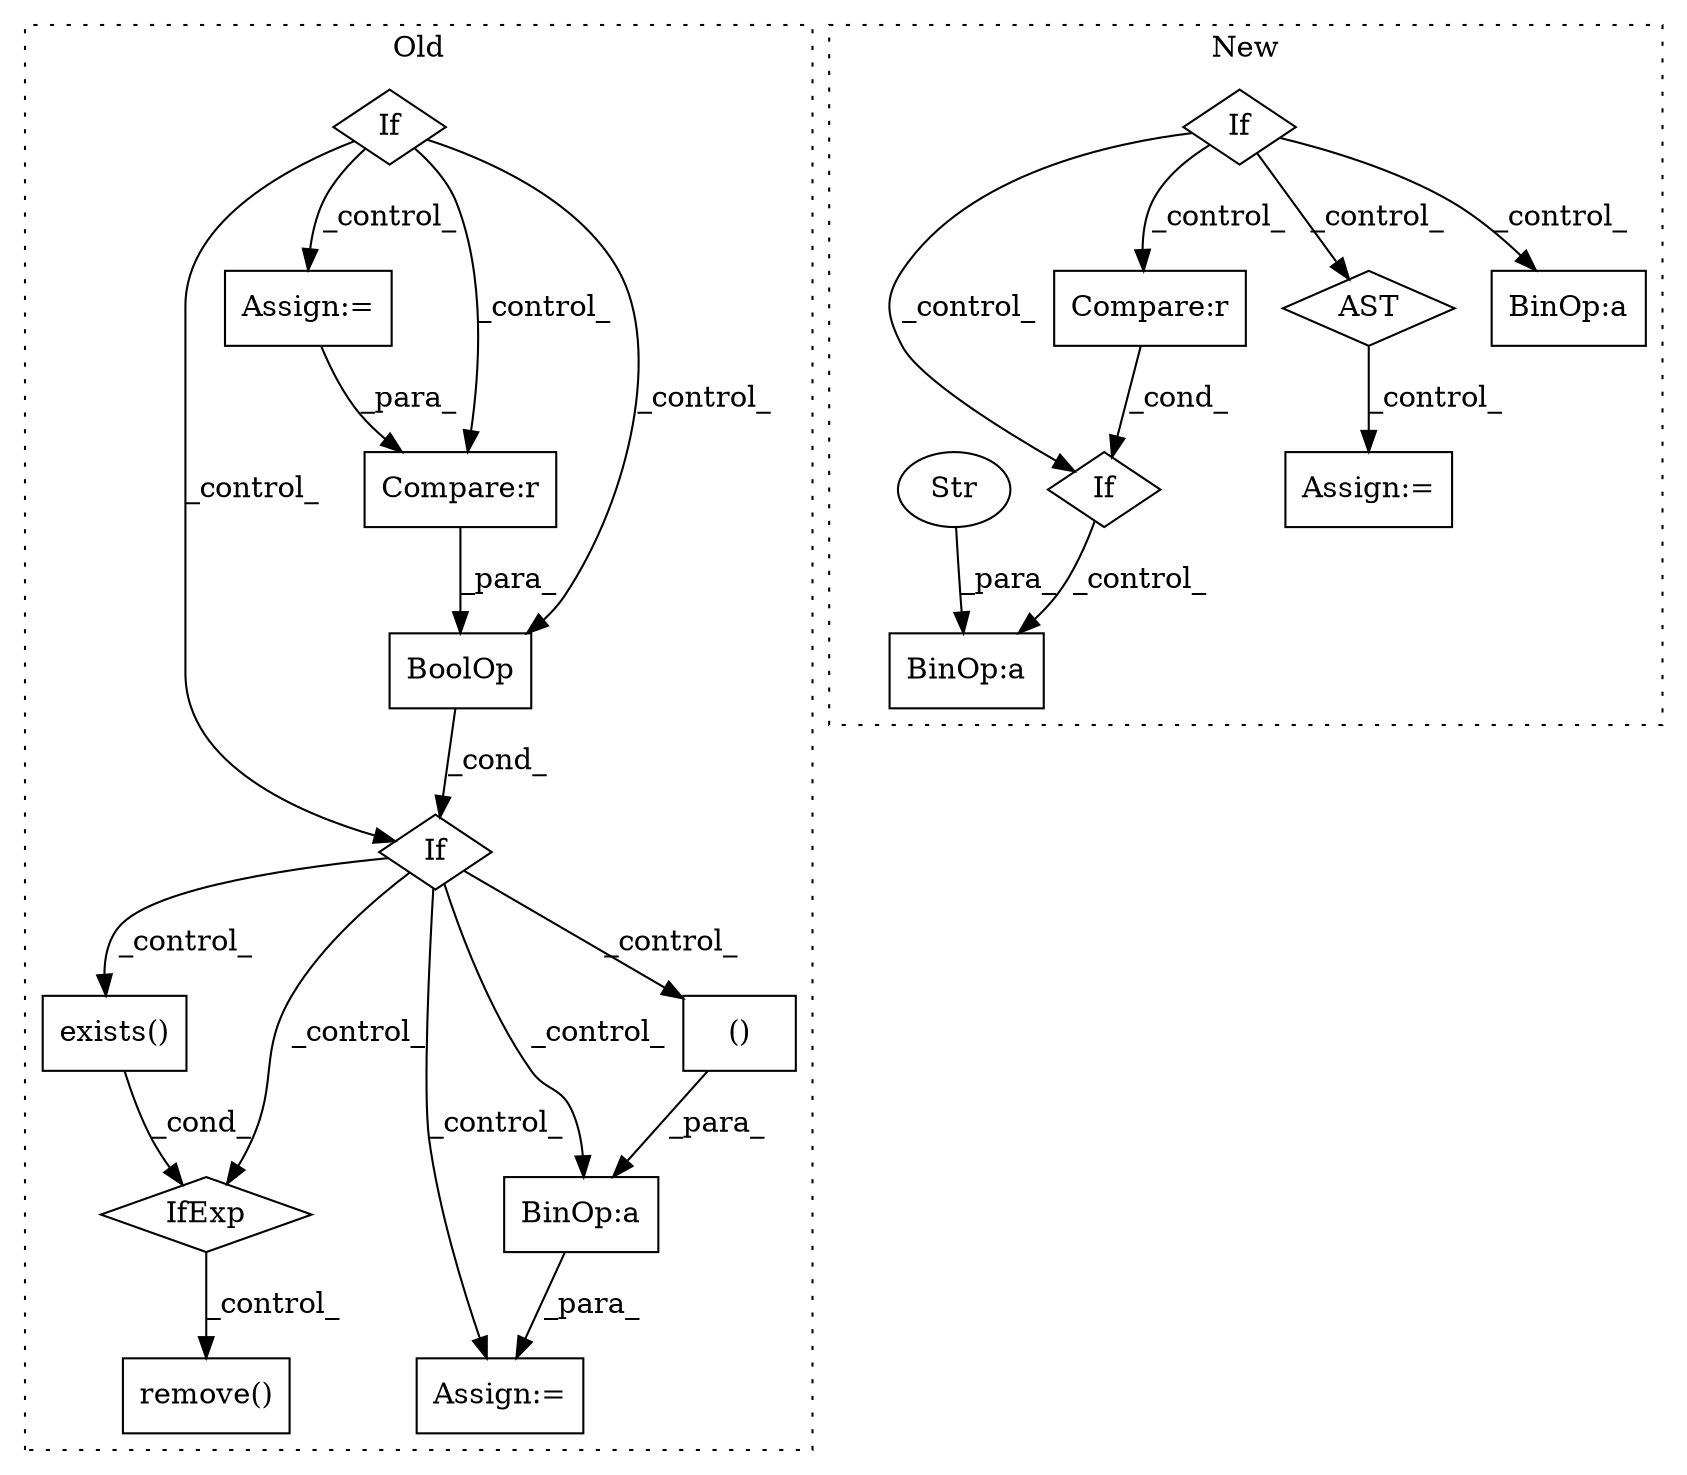 digraph G {
subgraph cluster0 {
1 [label="remove()" a="75" s="1251,1268" l="10,1" shape="box"];
4 [label="If" a="96" s="1132" l="3" shape="diamond"];
5 [label="Compare:r" a="40" s="1140" l="6" shape="box"];
7 [label="()" a="54" s="1429" l="6" shape="box"];
8 [label="exists()" a="75" s="1273,1295" l="15,1" shape="box"];
9 [label="IfExp" a="51" s="1269,1296" l="4,6" shape="diamond"];
10 [label="BinOp:a" a="82" s="1418" l="3" shape="box"];
11 [label="BoolOp" a="72" s="1139" l="71" shape="box"];
13 [label="Assign:=" a="68" s="1078" l="3" shape="box"];
14 [label="Assign:=" a="68" s="1348" l="3" shape="box"];
16 [label="If" a="96" s="534" l="3" shape="diamond"];
label = "Old";
style="dotted";
}
subgraph cluster1 {
2 [label="If" a="96" s="1337" l="3" shape="diamond"];
3 [label="Compare:r" a="40" s="1340" l="29" shape="box"];
6 [label="If" a="96" s="623" l="3" shape="diamond"];
12 [label="BinOp:a" a="82" s="1468" l="3" shape="box"];
15 [label="AST" a="2" s="1661,0" l="7,0" shape="diamond"];
17 [label="BinOp:a" a="82" s="2249" l="3" shape="box"];
18 [label="Str" a="66" s="1450" l="18" shape="ellipse"];
19 [label="Assign:=" a="68" s="1750" l="3" shape="box"];
label = "New";
style="dotted";
}
2 -> 12 [label="_control_"];
3 -> 2 [label="_cond_"];
4 -> 9 [label="_control_"];
4 -> 7 [label="_control_"];
4 -> 10 [label="_control_"];
4 -> 14 [label="_control_"];
4 -> 8 [label="_control_"];
5 -> 11 [label="_para_"];
6 -> 2 [label="_control_"];
6 -> 15 [label="_control_"];
6 -> 3 [label="_control_"];
6 -> 17 [label="_control_"];
7 -> 10 [label="_para_"];
8 -> 9 [label="_cond_"];
9 -> 1 [label="_control_"];
10 -> 14 [label="_para_"];
11 -> 4 [label="_cond_"];
13 -> 5 [label="_para_"];
15 -> 19 [label="_control_"];
16 -> 4 [label="_control_"];
16 -> 5 [label="_control_"];
16 -> 11 [label="_control_"];
16 -> 13 [label="_control_"];
18 -> 12 [label="_para_"];
}
